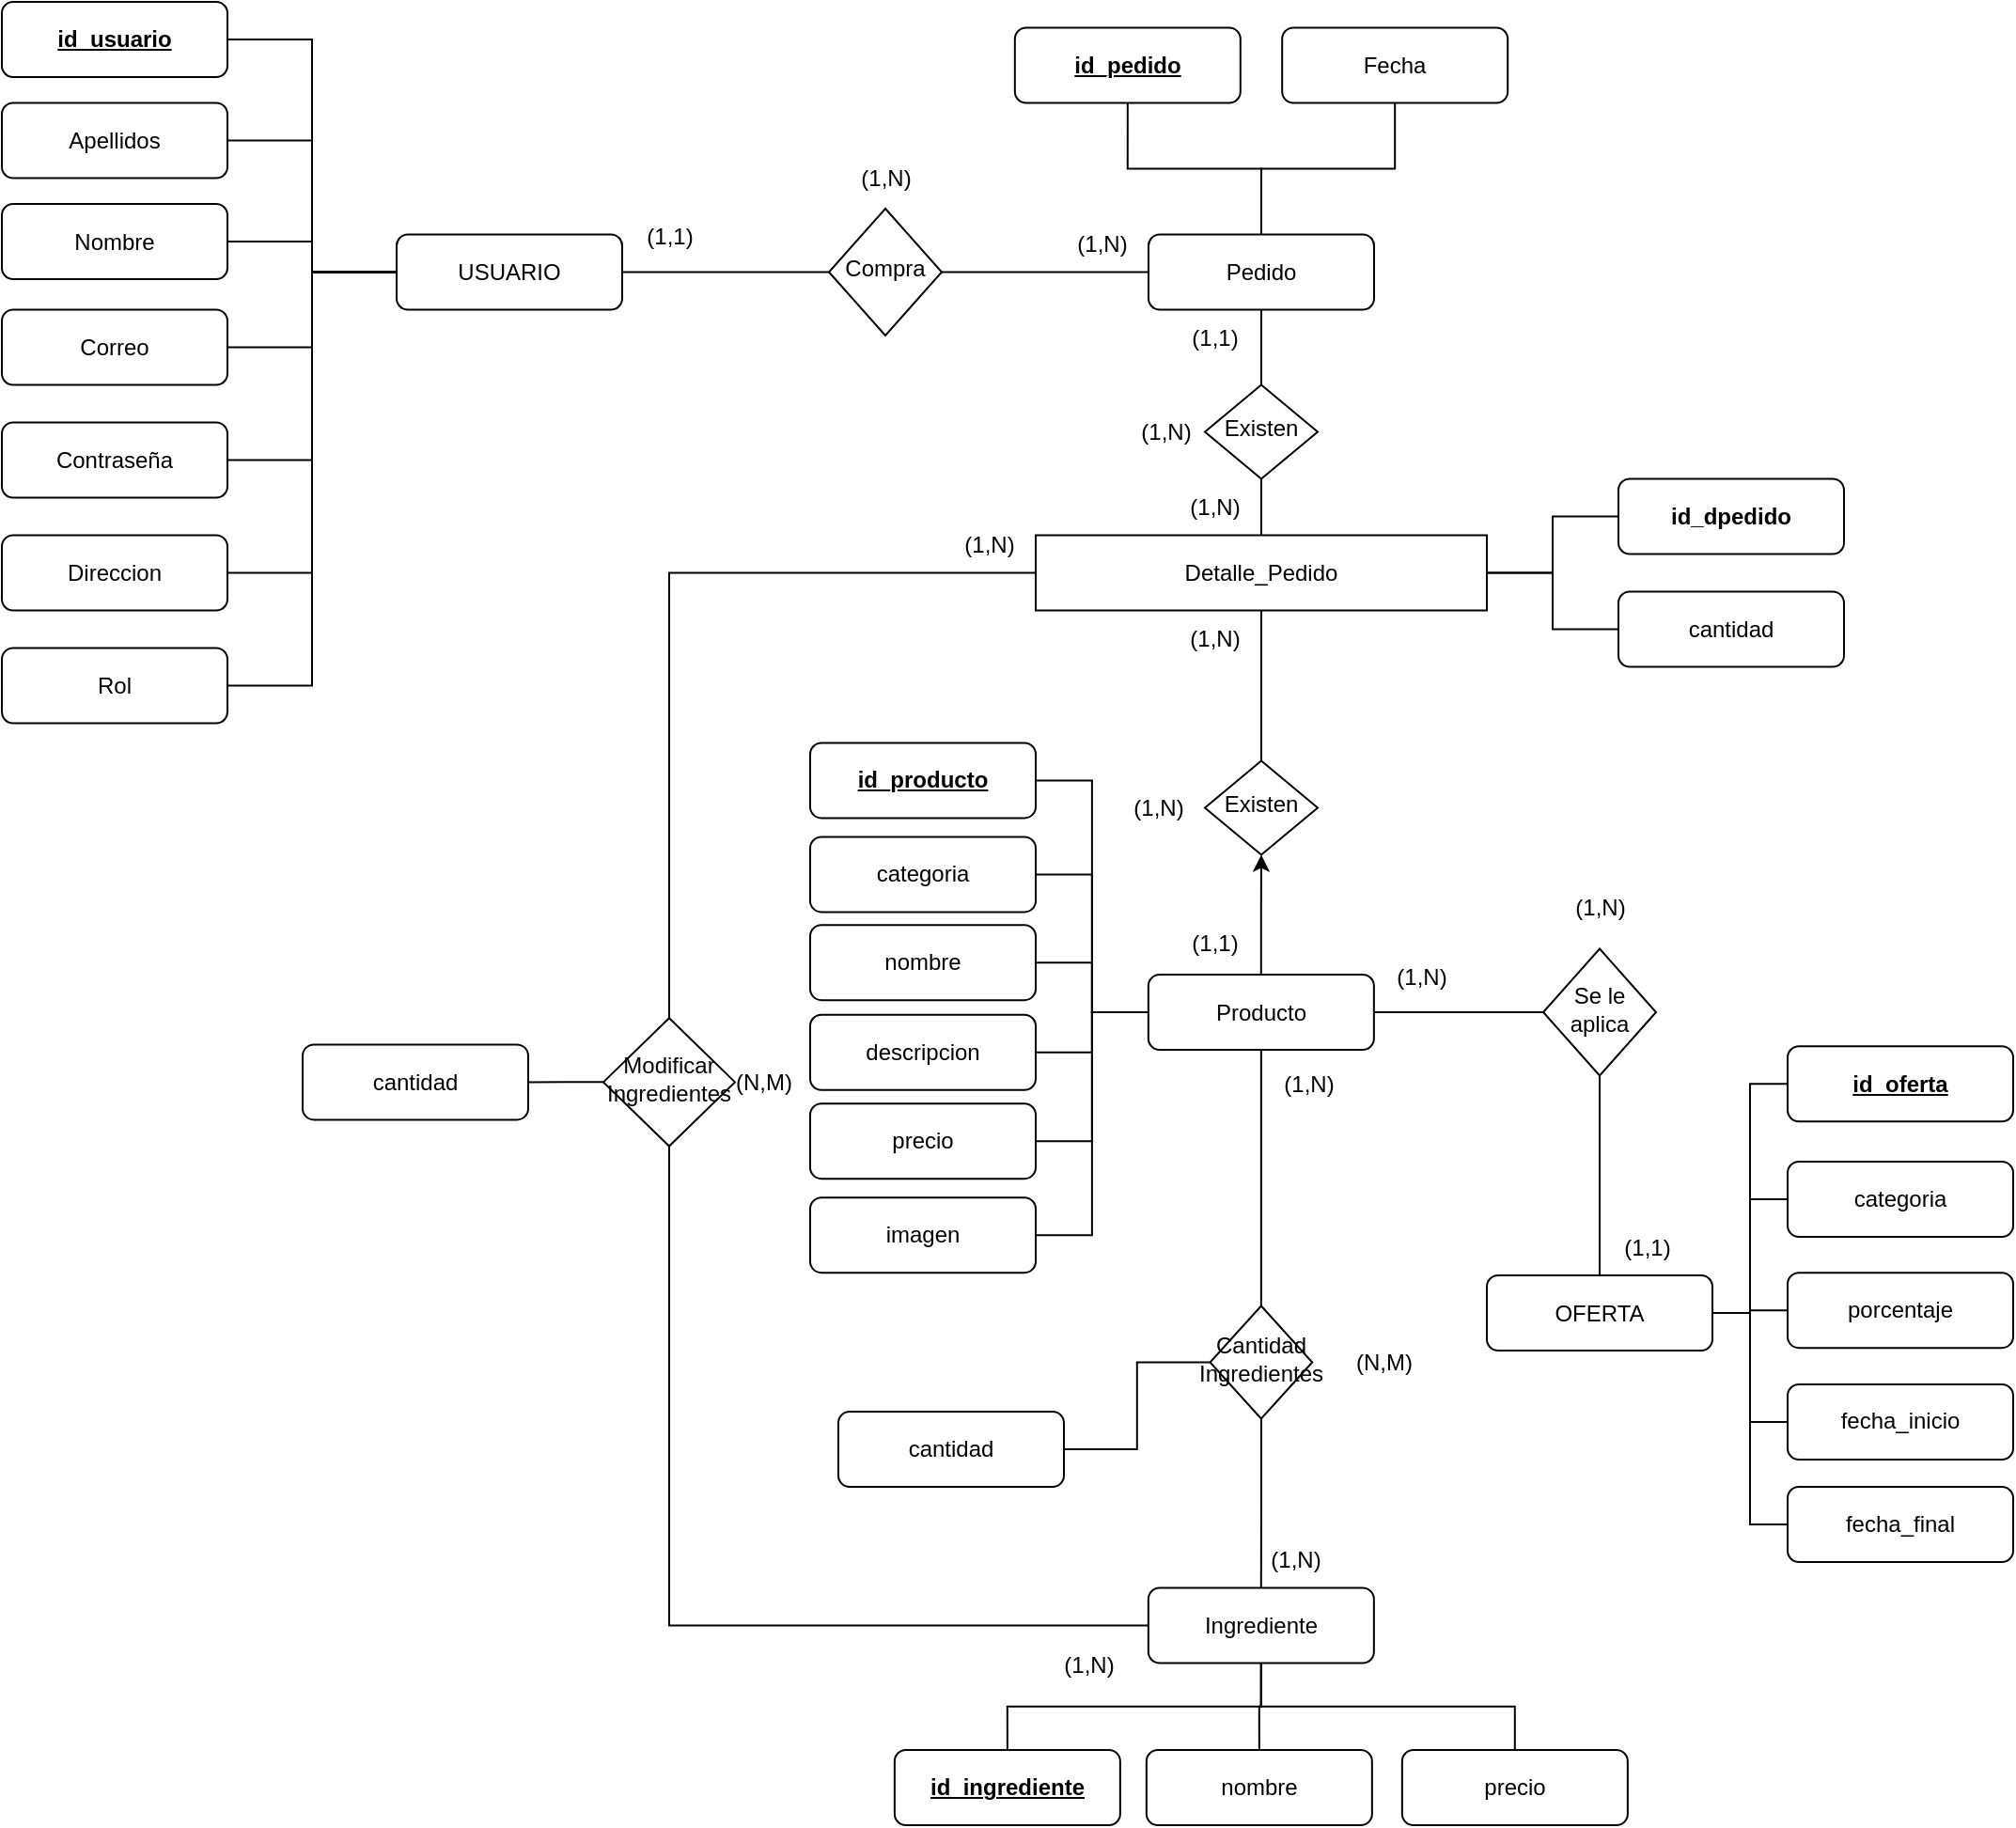 <mxfile version="24.8.3" pages="2">
  <diagram id="TGm6X1d6-LLkggPcGHZY" name="Modelo Entidad Relacion">
    <mxGraphModel dx="2977" dy="1110" grid="1" gridSize="10" guides="1" tooltips="1" connect="1" arrows="1" fold="1" page="1" pageScale="1" pageWidth="827" pageHeight="1169" math="0" shadow="0">
      <root>
        <mxCell id="0" />
        <mxCell id="1" parent="0" />
        <mxCell id="BRInbiWePgotsUmajxHO-3" style="edgeStyle=orthogonalEdgeStyle;rounded=0;orthogonalLoop=1;jettySize=auto;html=1;exitX=1;exitY=0.5;exitDx=0;exitDy=0;entryX=0;entryY=0.5;entryDx=0;entryDy=0;endArrow=none;endFill=0;" parent="1" source="ZVr4Kbi1Na81i9mRqXBr-1" target="BRInbiWePgotsUmajxHO-2" edge="1">
          <mxGeometry relative="1" as="geometry" />
        </mxCell>
        <mxCell id="-W3EkcvgGxvH3OZpbfAn-17" style="edgeStyle=orthogonalEdgeStyle;rounded=0;orthogonalLoop=1;jettySize=auto;html=1;entryX=1;entryY=0.5;entryDx=0;entryDy=0;endArrow=none;endFill=0;" parent="1" source="ZVr4Kbi1Na81i9mRqXBr-1" target="-W3EkcvgGxvH3OZpbfAn-8" edge="1">
          <mxGeometry relative="1" as="geometry" />
        </mxCell>
        <mxCell id="-W3EkcvgGxvH3OZpbfAn-18" style="edgeStyle=orthogonalEdgeStyle;rounded=0;orthogonalLoop=1;jettySize=auto;html=1;entryX=1;entryY=0.5;entryDx=0;entryDy=0;endArrow=none;endFill=0;" parent="1" source="ZVr4Kbi1Na81i9mRqXBr-1" target="-W3EkcvgGxvH3OZpbfAn-12" edge="1">
          <mxGeometry relative="1" as="geometry" />
        </mxCell>
        <mxCell id="-W3EkcvgGxvH3OZpbfAn-20" style="edgeStyle=orthogonalEdgeStyle;rounded=0;orthogonalLoop=1;jettySize=auto;html=1;entryX=1;entryY=0.5;entryDx=0;entryDy=0;endArrow=none;endFill=0;" parent="1" source="ZVr4Kbi1Na81i9mRqXBr-1" target="-W3EkcvgGxvH3OZpbfAn-10" edge="1">
          <mxGeometry relative="1" as="geometry" />
        </mxCell>
        <mxCell id="-W3EkcvgGxvH3OZpbfAn-22" style="edgeStyle=orthogonalEdgeStyle;rounded=0;orthogonalLoop=1;jettySize=auto;html=1;entryX=1;entryY=0.5;entryDx=0;entryDy=0;endArrow=none;endFill=0;" parent="1" source="ZVr4Kbi1Na81i9mRqXBr-1" target="-W3EkcvgGxvH3OZpbfAn-21" edge="1">
          <mxGeometry relative="1" as="geometry" />
        </mxCell>
        <mxCell id="-W3EkcvgGxvH3OZpbfAn-24" style="edgeStyle=orthogonalEdgeStyle;rounded=0;orthogonalLoop=1;jettySize=auto;html=1;entryX=1;entryY=0.5;entryDx=0;entryDy=0;endArrow=none;endFill=0;" parent="1" source="ZVr4Kbi1Na81i9mRqXBr-1" target="-W3EkcvgGxvH3OZpbfAn-23" edge="1">
          <mxGeometry relative="1" as="geometry" />
        </mxCell>
        <mxCell id="-W3EkcvgGxvH3OZpbfAn-26" style="edgeStyle=orthogonalEdgeStyle;rounded=0;orthogonalLoop=1;jettySize=auto;html=1;entryX=1;entryY=0.5;entryDx=0;entryDy=0;endArrow=none;endFill=0;" parent="1" source="ZVr4Kbi1Na81i9mRqXBr-1" target="-W3EkcvgGxvH3OZpbfAn-25" edge="1">
          <mxGeometry relative="1" as="geometry" />
        </mxCell>
        <mxCell id="-W3EkcvgGxvH3OZpbfAn-28" style="edgeStyle=orthogonalEdgeStyle;rounded=0;orthogonalLoop=1;jettySize=auto;html=1;entryX=1;entryY=0.5;entryDx=0;entryDy=0;endArrow=none;endFill=0;" parent="1" source="ZVr4Kbi1Na81i9mRqXBr-1" target="-W3EkcvgGxvH3OZpbfAn-27" edge="1">
          <mxGeometry relative="1" as="geometry" />
        </mxCell>
        <mxCell id="ZVr4Kbi1Na81i9mRqXBr-1" value="USUARIO" style="rounded=1;whiteSpace=wrap;html=1;fontSize=12;glass=0;strokeWidth=1;shadow=0;" parent="1" vertex="1">
          <mxGeometry x="-530" y="163.75" width="120" height="40" as="geometry" />
        </mxCell>
        <mxCell id="-W3EkcvgGxvH3OZpbfAn-99" value="" style="edgeStyle=orthogonalEdgeStyle;rounded=0;orthogonalLoop=1;jettySize=auto;html=1;entryX=0.5;entryY=1;entryDx=0;entryDy=0;" parent="1" source="ZVr4Kbi1Na81i9mRqXBr-2" target="AQUYisIw5RWC7NUJ68C2-2" edge="1">
          <mxGeometry relative="1" as="geometry" />
        </mxCell>
        <mxCell id="-W3EkcvgGxvH3OZpbfAn-100" style="edgeStyle=orthogonalEdgeStyle;rounded=0;orthogonalLoop=1;jettySize=auto;html=1;entryX=0.5;entryY=0;entryDx=0;entryDy=0;endArrow=none;endFill=0;" parent="1" source="ZVr4Kbi1Na81i9mRqXBr-2" target="HIgewty7gx-F5gWbF37v-1" edge="1">
          <mxGeometry relative="1" as="geometry" />
        </mxCell>
        <mxCell id="JfMjbdt3IaxvPo4gDNUp-1" value="" style="edgeStyle=orthogonalEdgeStyle;rounded=0;orthogonalLoop=1;jettySize=auto;html=1;endArrow=none;endFill=0;" parent="1" source="ZVr4Kbi1Na81i9mRqXBr-2" target="PLP8Pyuhg4ZwFfDlURbS-1" edge="1">
          <mxGeometry relative="1" as="geometry" />
        </mxCell>
        <mxCell id="JfMjbdt3IaxvPo4gDNUp-2" style="edgeStyle=orthogonalEdgeStyle;rounded=0;orthogonalLoop=1;jettySize=auto;html=1;entryX=1;entryY=0.5;entryDx=0;entryDy=0;endArrow=none;endFill=0;" parent="1" source="ZVr4Kbi1Na81i9mRqXBr-2" target="-W3EkcvgGxvH3OZpbfAn-49" edge="1">
          <mxGeometry relative="1" as="geometry" />
        </mxCell>
        <mxCell id="JfMjbdt3IaxvPo4gDNUp-3" style="edgeStyle=orthogonalEdgeStyle;rounded=0;orthogonalLoop=1;jettySize=auto;html=1;entryX=1;entryY=0.5;entryDx=0;entryDy=0;endArrow=none;endFill=0;" parent="1" source="ZVr4Kbi1Na81i9mRqXBr-2" target="-W3EkcvgGxvH3OZpbfAn-50" edge="1">
          <mxGeometry relative="1" as="geometry" />
        </mxCell>
        <mxCell id="JfMjbdt3IaxvPo4gDNUp-4" style="edgeStyle=orthogonalEdgeStyle;rounded=0;orthogonalLoop=1;jettySize=auto;html=1;entryX=1;entryY=0.5;entryDx=0;entryDy=0;endArrow=none;endFill=0;" parent="1" source="ZVr4Kbi1Na81i9mRqXBr-2" target="-W3EkcvgGxvH3OZpbfAn-51" edge="1">
          <mxGeometry relative="1" as="geometry" />
        </mxCell>
        <mxCell id="JfMjbdt3IaxvPo4gDNUp-5" style="edgeStyle=orthogonalEdgeStyle;rounded=0;orthogonalLoop=1;jettySize=auto;html=1;entryX=1;entryY=0.5;entryDx=0;entryDy=0;endArrow=none;endFill=0;" parent="1" source="ZVr4Kbi1Na81i9mRqXBr-2" target="-W3EkcvgGxvH3OZpbfAn-52" edge="1">
          <mxGeometry relative="1" as="geometry" />
        </mxCell>
        <mxCell id="QXuAp1z63WRNJgjyR6KG-4" style="edgeStyle=orthogonalEdgeStyle;rounded=0;orthogonalLoop=1;jettySize=auto;html=1;entryX=1;entryY=0.5;entryDx=0;entryDy=0;endArrow=none;endFill=0;" parent="1" source="ZVr4Kbi1Na81i9mRqXBr-2" target="QXuAp1z63WRNJgjyR6KG-1" edge="1">
          <mxGeometry relative="1" as="geometry" />
        </mxCell>
        <mxCell id="QXuAp1z63WRNJgjyR6KG-6" style="edgeStyle=orthogonalEdgeStyle;rounded=0;orthogonalLoop=1;jettySize=auto;html=1;endArrow=none;endFill=0;entryX=1;entryY=0.5;entryDx=0;entryDy=0;" parent="1" source="ZVr4Kbi1Na81i9mRqXBr-2" target="QXuAp1z63WRNJgjyR6KG-5" edge="1">
          <mxGeometry relative="1" as="geometry" />
        </mxCell>
        <mxCell id="ZVr4Kbi1Na81i9mRqXBr-2" value="Producto" style="rounded=1;whiteSpace=wrap;html=1;fontSize=12;glass=0;strokeWidth=1;shadow=0;" parent="1" vertex="1">
          <mxGeometry x="-130.07" y="557.5" width="120" height="40" as="geometry" />
        </mxCell>
        <mxCell id="7gZbKg2dCzjFlyA7e1SE-2" value="" style="edgeStyle=orthogonalEdgeStyle;rounded=0;orthogonalLoop=1;jettySize=auto;html=1;endArrow=none;endFill=0;" parent="1" source="ZVr4Kbi1Na81i9mRqXBr-3" target="7gZbKg2dCzjFlyA7e1SE-1" edge="1">
          <mxGeometry relative="1" as="geometry" />
        </mxCell>
        <mxCell id="-W3EkcvgGxvH3OZpbfAn-33" value="" style="edgeStyle=orthogonalEdgeStyle;rounded=0;orthogonalLoop=1;jettySize=auto;html=1;endArrow=none;endFill=0;" parent="1" source="ZVr4Kbi1Na81i9mRqXBr-3" target="-W3EkcvgGxvH3OZpbfAn-30" edge="1">
          <mxGeometry relative="1" as="geometry" />
        </mxCell>
        <mxCell id="-W3EkcvgGxvH3OZpbfAn-34" style="edgeStyle=orthogonalEdgeStyle;rounded=0;orthogonalLoop=1;jettySize=auto;html=1;entryX=0.5;entryY=1;entryDx=0;entryDy=0;exitX=0.5;exitY=0;exitDx=0;exitDy=0;endArrow=none;endFill=0;" parent="1" source="ZVr4Kbi1Na81i9mRqXBr-3" target="-W3EkcvgGxvH3OZpbfAn-29" edge="1">
          <mxGeometry relative="1" as="geometry" />
        </mxCell>
        <mxCell id="ZVr4Kbi1Na81i9mRqXBr-3" value="Pedido" style="rounded=1;whiteSpace=wrap;html=1;fontSize=12;glass=0;strokeWidth=1;shadow=0;" parent="1" vertex="1">
          <mxGeometry x="-130" y="163.75" width="120" height="40" as="geometry" />
        </mxCell>
        <mxCell id="6EGvaJqGGsd8B0oyD8RD-8" style="rounded=0;orthogonalLoop=1;jettySize=auto;html=1;entryX=0.5;entryY=1;entryDx=0;entryDy=0;edgeStyle=orthogonalEdgeStyle;strokeColor=default;curved=0;endArrow=none;endFill=0;" parent="1" source="ZVr4Kbi1Na81i9mRqXBr-4" target="BRInbiWePgotsUmajxHO-1" edge="1">
          <mxGeometry relative="1" as="geometry">
            <mxPoint x="-385" y="581.87" as="targetPoint" />
          </mxGeometry>
        </mxCell>
        <mxCell id="-W3EkcvgGxvH3OZpbfAn-62" style="edgeStyle=orthogonalEdgeStyle;rounded=0;orthogonalLoop=1;jettySize=auto;html=1;entryX=0.5;entryY=0;entryDx=0;entryDy=0;endArrow=none;endFill=0;exitX=0.5;exitY=1;exitDx=0;exitDy=0;" parent="1" source="ZVr4Kbi1Na81i9mRqXBr-4" target="-W3EkcvgGxvH3OZpbfAn-59" edge="1">
          <mxGeometry relative="1" as="geometry" />
        </mxCell>
        <mxCell id="-W3EkcvgGxvH3OZpbfAn-63" style="edgeStyle=orthogonalEdgeStyle;rounded=0;orthogonalLoop=1;jettySize=auto;html=1;entryX=0.5;entryY=0;entryDx=0;entryDy=0;endArrow=none;endFill=0;" parent="1" source="ZVr4Kbi1Na81i9mRqXBr-4" target="-W3EkcvgGxvH3OZpbfAn-60" edge="1">
          <mxGeometry relative="1" as="geometry" />
        </mxCell>
        <mxCell id="KpYN-lRRDEY_0RzQuRkS-2" style="edgeStyle=orthogonalEdgeStyle;rounded=0;orthogonalLoop=1;jettySize=auto;html=1;exitX=0.5;exitY=1;exitDx=0;exitDy=0;endArrow=none;endFill=0;" parent="1" source="ZVr4Kbi1Na81i9mRqXBr-4" target="KpYN-lRRDEY_0RzQuRkS-1" edge="1">
          <mxGeometry relative="1" as="geometry" />
        </mxCell>
        <mxCell id="ZVr4Kbi1Na81i9mRqXBr-4" value="Ingrediente" style="rounded=1;whiteSpace=wrap;html=1;fontSize=12;glass=0;strokeWidth=1;shadow=0;" parent="1" vertex="1">
          <mxGeometry x="-130.07" y="883.75" width="120" height="40" as="geometry" />
        </mxCell>
        <mxCell id="AQUYisIw5RWC7NUJ68C2-3" value="" style="edgeStyle=orthogonalEdgeStyle;rounded=0;orthogonalLoop=1;jettySize=auto;html=1;endArrow=none;endFill=0;" parent="1" source="ZVr4Kbi1Na81i9mRqXBr-5" target="AQUYisIw5RWC7NUJ68C2-2" edge="1">
          <mxGeometry relative="1" as="geometry" />
        </mxCell>
        <mxCell id="-W3EkcvgGxvH3OZpbfAn-44" style="edgeStyle=orthogonalEdgeStyle;rounded=0;orthogonalLoop=1;jettySize=auto;html=1;entryX=0;entryY=0.5;entryDx=0;entryDy=0;endArrow=none;endFill=0;" parent="1" source="ZVr4Kbi1Na81i9mRqXBr-5" target="-W3EkcvgGxvH3OZpbfAn-37" edge="1">
          <mxGeometry relative="1" as="geometry" />
        </mxCell>
        <mxCell id="-W3EkcvgGxvH3OZpbfAn-48" style="edgeStyle=orthogonalEdgeStyle;rounded=0;orthogonalLoop=1;jettySize=auto;html=1;entryX=0;entryY=0.5;entryDx=0;entryDy=0;endArrow=none;endFill=0;" parent="1" source="ZVr4Kbi1Na81i9mRqXBr-5" target="-W3EkcvgGxvH3OZpbfAn-40" edge="1">
          <mxGeometry relative="1" as="geometry" />
        </mxCell>
        <mxCell id="ZVr4Kbi1Na81i9mRqXBr-5" value="Detalle_Pedido" style="rounded=0;whiteSpace=wrap;html=1;" parent="1" vertex="1">
          <mxGeometry x="-190" y="323.75" width="240" height="40" as="geometry" />
        </mxCell>
        <mxCell id="6EGvaJqGGsd8B0oyD8RD-4" style="edgeStyle=orthogonalEdgeStyle;rounded=0;orthogonalLoop=1;jettySize=auto;html=1;entryX=0;entryY=0.5;entryDx=0;entryDy=0;exitX=0.5;exitY=0;exitDx=0;exitDy=0;startArrow=none;startFill=0;endArrow=none;endFill=0;" parent="1" source="BRInbiWePgotsUmajxHO-1" target="ZVr4Kbi1Na81i9mRqXBr-5" edge="1">
          <mxGeometry relative="1" as="geometry">
            <mxPoint x="-385" y="513.75" as="sourcePoint" />
          </mxGeometry>
        </mxCell>
        <mxCell id="JfMjbdt3IaxvPo4gDNUp-15" style="edgeStyle=orthogonalEdgeStyle;rounded=0;orthogonalLoop=1;jettySize=auto;html=1;entryX=0;entryY=0.5;entryDx=0;entryDy=0;endArrow=none;endFill=0;" parent="1" source="0SPrNcQa3tnwA7gcO62S-1" target="JfMjbdt3IaxvPo4gDNUp-9" edge="1">
          <mxGeometry relative="1" as="geometry" />
        </mxCell>
        <mxCell id="JfMjbdt3IaxvPo4gDNUp-16" style="edgeStyle=orthogonalEdgeStyle;rounded=0;orthogonalLoop=1;jettySize=auto;html=1;entryX=0;entryY=0.5;entryDx=0;entryDy=0;endArrow=none;endFill=0;" parent="1" source="0SPrNcQa3tnwA7gcO62S-1" target="JfMjbdt3IaxvPo4gDNUp-8" edge="1">
          <mxGeometry relative="1" as="geometry" />
        </mxCell>
        <mxCell id="JfMjbdt3IaxvPo4gDNUp-17" style="edgeStyle=orthogonalEdgeStyle;rounded=0;orthogonalLoop=1;jettySize=auto;html=1;entryX=0;entryY=0.5;entryDx=0;entryDy=0;endArrow=none;endFill=0;" parent="1" source="0SPrNcQa3tnwA7gcO62S-1" target="JfMjbdt3IaxvPo4gDNUp-12" edge="1">
          <mxGeometry relative="1" as="geometry" />
        </mxCell>
        <mxCell id="JfMjbdt3IaxvPo4gDNUp-18" style="edgeStyle=orthogonalEdgeStyle;rounded=0;orthogonalLoop=1;jettySize=auto;html=1;entryX=0;entryY=0.5;entryDx=0;entryDy=0;endArrow=none;endFill=0;" parent="1" source="0SPrNcQa3tnwA7gcO62S-1" target="JfMjbdt3IaxvPo4gDNUp-13" edge="1">
          <mxGeometry relative="1" as="geometry" />
        </mxCell>
        <mxCell id="zYOUfVRbWbdnZnZJbM3p-2" style="edgeStyle=orthogonalEdgeStyle;rounded=0;orthogonalLoop=1;jettySize=auto;html=1;endArrow=none;endFill=0;" parent="1" source="0SPrNcQa3tnwA7gcO62S-1" target="zYOUfVRbWbdnZnZJbM3p-1" edge="1">
          <mxGeometry relative="1" as="geometry" />
        </mxCell>
        <mxCell id="0SPrNcQa3tnwA7gcO62S-1" value="OFERTA" style="rounded=1;whiteSpace=wrap;html=1;fontSize=12;glass=0;strokeWidth=1;shadow=0;" parent="1" vertex="1">
          <mxGeometry x="50" y="717.5" width="120" height="40" as="geometry" />
        </mxCell>
        <mxCell id="HIgewty7gx-F5gWbF37v-3" value="" style="edgeStyle=orthogonalEdgeStyle;rounded=0;orthogonalLoop=1;jettySize=auto;html=1;endArrow=none;endFill=0;" parent="1" source="HIgewty7gx-F5gWbF37v-1" target="ZVr4Kbi1Na81i9mRqXBr-4" edge="1">
          <mxGeometry relative="1" as="geometry" />
        </mxCell>
        <mxCell id="-W3EkcvgGxvH3OZpbfAn-91" style="edgeStyle=orthogonalEdgeStyle;rounded=0;orthogonalLoop=1;jettySize=auto;html=1;entryX=1;entryY=0.5;entryDx=0;entryDy=0;endArrow=none;endFill=0;" parent="1" source="HIgewty7gx-F5gWbF37v-1" target="-W3EkcvgGxvH3OZpbfAn-88" edge="1">
          <mxGeometry relative="1" as="geometry" />
        </mxCell>
        <mxCell id="HIgewty7gx-F5gWbF37v-1" value="Cantidad&lt;div&gt;Ingredientes&lt;/div&gt;" style="rhombus;whiteSpace=wrap;html=1;shadow=0;fontFamily=Helvetica;fontSize=12;align=center;strokeWidth=1;spacing=6;spacingTop=-4;" parent="1" vertex="1">
          <mxGeometry x="-97.25" y="733.75" width="54.37" height="60" as="geometry" />
        </mxCell>
        <mxCell id="-W3EkcvgGxvH3OZpbfAn-71" style="edgeStyle=orthogonalEdgeStyle;rounded=0;orthogonalLoop=1;jettySize=auto;html=1;endArrow=none;endFill=0;" parent="1" source="BRInbiWePgotsUmajxHO-1" target="-W3EkcvgGxvH3OZpbfAn-66" edge="1">
          <mxGeometry relative="1" as="geometry" />
        </mxCell>
        <mxCell id="BRInbiWePgotsUmajxHO-1" value="Modificar&lt;div&gt;Ingredientes&lt;/div&gt;" style="rhombus;whiteSpace=wrap;html=1;shadow=0;fontFamily=Helvetica;fontSize=12;align=center;strokeWidth=1;spacing=6;spacingTop=-4;" parent="1" vertex="1">
          <mxGeometry x="-420" y="580.63" width="70" height="68.12" as="geometry" />
        </mxCell>
        <mxCell id="BRInbiWePgotsUmajxHO-4" style="edgeStyle=orthogonalEdgeStyle;rounded=0;orthogonalLoop=1;jettySize=auto;html=1;entryX=0;entryY=0.5;entryDx=0;entryDy=0;endArrow=none;endFill=0;" parent="1" source="BRInbiWePgotsUmajxHO-2" target="ZVr4Kbi1Na81i9mRqXBr-3" edge="1">
          <mxGeometry relative="1" as="geometry" />
        </mxCell>
        <mxCell id="BRInbiWePgotsUmajxHO-2" value="Compra" style="rhombus;whiteSpace=wrap;html=1;shadow=0;fontFamily=Helvetica;fontSize=12;align=center;strokeWidth=1;spacing=6;spacingTop=-4;" parent="1" vertex="1">
          <mxGeometry x="-300" y="150" width="60" height="67.5" as="geometry" />
        </mxCell>
        <mxCell id="PLP8Pyuhg4ZwFfDlURbS-3" value="" style="edgeStyle=orthogonalEdgeStyle;rounded=0;orthogonalLoop=1;jettySize=auto;html=1;endArrow=none;endFill=0;" parent="1" source="PLP8Pyuhg4ZwFfDlURbS-1" target="0SPrNcQa3tnwA7gcO62S-1" edge="1">
          <mxGeometry relative="1" as="geometry" />
        </mxCell>
        <mxCell id="PLP8Pyuhg4ZwFfDlURbS-1" value="Se le aplica" style="rhombus;whiteSpace=wrap;html=1;shadow=0;fontFamily=Helvetica;fontSize=12;align=center;strokeWidth=1;spacing=6;spacingTop=-4;" parent="1" vertex="1">
          <mxGeometry x="80" y="543.75" width="60" height="67.5" as="geometry" />
        </mxCell>
        <mxCell id="zB8p53L1GKtWNdtfz_ig-1" value="(1,N)" style="text;html=1;align=center;verticalAlign=middle;resizable=0;points=[];autosize=1;strokeColor=none;fillColor=none;" parent="1" vertex="1">
          <mxGeometry x="-180" y="153.75" width="50" height="30" as="geometry" />
        </mxCell>
        <mxCell id="zB8p53L1GKtWNdtfz_ig-3" value="(1,1)" style="text;html=1;align=center;verticalAlign=middle;resizable=0;points=[];autosize=1;strokeColor=none;fillColor=none;" parent="1" vertex="1">
          <mxGeometry x="-410" y="150" width="50" height="30" as="geometry" />
        </mxCell>
        <mxCell id="zB8p53L1GKtWNdtfz_ig-4" value="(1,N)" style="text;html=1;align=center;verticalAlign=middle;resizable=0;points=[];autosize=1;strokeColor=none;fillColor=none;" parent="1" vertex="1">
          <mxGeometry x="-295" y="118.75" width="50" height="30" as="geometry" />
        </mxCell>
        <mxCell id="uM5NJXNVHRYu17nREynq-1" value="(1,1)" style="text;html=1;align=center;verticalAlign=middle;resizable=0;points=[];autosize=1;strokeColor=none;fillColor=none;rotation=0;" parent="1" vertex="1">
          <mxGeometry x="110" y="687.5" width="50" height="30" as="geometry" />
        </mxCell>
        <mxCell id="2nQRBEafZlddCQpiiwYS-1" value="(1,N)" style="text;html=1;align=center;verticalAlign=middle;resizable=0;points=[];autosize=1;strokeColor=none;fillColor=none;rotation=0;" parent="1" vertex="1">
          <mxGeometry x="-10" y="543.75" width="50" height="30" as="geometry" />
        </mxCell>
        <mxCell id="2nQRBEafZlddCQpiiwYS-2" value="(1,N)" style="text;html=1;align=center;verticalAlign=middle;resizable=0;points=[];autosize=1;strokeColor=none;fillColor=none;rotation=0;" parent="1" vertex="1">
          <mxGeometry x="85" y="506.56" width="50" height="30" as="geometry" />
        </mxCell>
        <mxCell id="7gZbKg2dCzjFlyA7e1SE-3" value="" style="edgeStyle=orthogonalEdgeStyle;rounded=0;orthogonalLoop=1;jettySize=auto;html=1;endArrow=none;endFill=0;" parent="1" source="7gZbKg2dCzjFlyA7e1SE-1" target="ZVr4Kbi1Na81i9mRqXBr-5" edge="1">
          <mxGeometry relative="1" as="geometry" />
        </mxCell>
        <mxCell id="7gZbKg2dCzjFlyA7e1SE-1" value="Existen" style="rhombus;whiteSpace=wrap;html=1;shadow=0;fontFamily=Helvetica;fontSize=12;align=center;strokeWidth=1;spacing=6;spacingTop=-4;" parent="1" vertex="1">
          <mxGeometry x="-100" y="243.75" width="60" height="50" as="geometry" />
        </mxCell>
        <mxCell id="7gZbKg2dCzjFlyA7e1SE-5" value="(1,N)" style="text;html=1;align=center;verticalAlign=middle;resizable=0;points=[];autosize=1;strokeColor=none;fillColor=none;" parent="1" vertex="1">
          <mxGeometry x="-120" y="293.75" width="50" height="30" as="geometry" />
        </mxCell>
        <mxCell id="7gZbKg2dCzjFlyA7e1SE-6" value="(1,1)" style="text;html=1;align=center;verticalAlign=middle;resizable=0;points=[];autosize=1;strokeColor=none;fillColor=none;" parent="1" vertex="1">
          <mxGeometry x="-120" y="203.75" width="50" height="30" as="geometry" />
        </mxCell>
        <mxCell id="7gZbKg2dCzjFlyA7e1SE-7" value="(1,N)" style="text;html=1;align=center;verticalAlign=middle;resizable=0;points=[];autosize=1;strokeColor=none;fillColor=none;" parent="1" vertex="1">
          <mxGeometry x="-146" y="253.75" width="50" height="30" as="geometry" />
        </mxCell>
        <mxCell id="AQUYisIw5RWC7NUJ68C2-2" value="Existen" style="rhombus;whiteSpace=wrap;html=1;shadow=0;fontFamily=Helvetica;fontSize=12;align=center;strokeWidth=1;spacing=6;spacingTop=-4;" parent="1" vertex="1">
          <mxGeometry x="-100" y="443.75" width="60" height="50" as="geometry" />
        </mxCell>
        <mxCell id="AQUYisIw5RWC7NUJ68C2-6" value="(1,N)" style="text;html=1;align=center;verticalAlign=middle;resizable=0;points=[];autosize=1;strokeColor=none;fillColor=none;" parent="1" vertex="1">
          <mxGeometry x="-120" y="363.75" width="50" height="30" as="geometry" />
        </mxCell>
        <mxCell id="AQUYisIw5RWC7NUJ68C2-7" value="(1,1)" style="text;html=1;align=center;verticalAlign=middle;resizable=0;points=[];autosize=1;strokeColor=none;fillColor=none;" parent="1" vertex="1">
          <mxGeometry x="-120" y="525.62" width="50" height="30" as="geometry" />
        </mxCell>
        <mxCell id="YjUV_3VBTV-NjaZgRcIz-1" value="(1,N)" style="text;html=1;align=center;verticalAlign=middle;resizable=0;points=[];autosize=1;strokeColor=none;fillColor=none;rotation=0;" parent="1" vertex="1">
          <mxGeometry x="-76.88" y="853.75" width="50" height="30" as="geometry" />
        </mxCell>
        <mxCell id="YjUV_3VBTV-NjaZgRcIz-2" value="(1,N)" style="text;html=1;align=center;verticalAlign=middle;resizable=0;points=[];autosize=1;strokeColor=none;fillColor=none;rotation=0;" parent="1" vertex="1">
          <mxGeometry x="-70" y="600.63" width="50" height="30" as="geometry" />
        </mxCell>
        <mxCell id="YjUV_3VBTV-NjaZgRcIz-3" value="(1,N)" style="text;html=1;align=center;verticalAlign=middle;resizable=0;points=[];autosize=1;strokeColor=none;fillColor=none;" parent="1" vertex="1">
          <mxGeometry x="-150.0" y="453.75" width="50" height="30" as="geometry" />
        </mxCell>
        <mxCell id="-W3EkcvgGxvH3OZpbfAn-1" value="(1,N)" style="text;html=1;align=center;verticalAlign=middle;resizable=0;points=[];autosize=1;strokeColor=none;fillColor=none;rotation=0;" parent="1" vertex="1">
          <mxGeometry x="-240" y="313.75" width="50" height="30" as="geometry" />
        </mxCell>
        <mxCell id="-W3EkcvgGxvH3OZpbfAn-3" value="(1,N)" style="text;html=1;align=center;verticalAlign=middle;resizable=0;points=[];autosize=1;strokeColor=none;fillColor=none;rotation=0;" parent="1" vertex="1">
          <mxGeometry x="-186.88" y="910" width="50" height="30" as="geometry" />
        </mxCell>
        <mxCell id="-W3EkcvgGxvH3OZpbfAn-4" value="(N,M)" style="text;html=1;align=center;verticalAlign=middle;resizable=0;points=[];autosize=1;strokeColor=none;fillColor=none;rotation=0;" parent="1" vertex="1">
          <mxGeometry x="-360" y="599.69" width="50" height="30" as="geometry" />
        </mxCell>
        <mxCell id="-W3EkcvgGxvH3OZpbfAn-8" value="&lt;b&gt;&lt;u&gt;id_usuario&lt;/u&gt;&lt;/b&gt;" style="rounded=1;whiteSpace=wrap;html=1;fontSize=12;glass=0;strokeWidth=1;shadow=0;" parent="1" vertex="1">
          <mxGeometry x="-740" y="40" width="120" height="40" as="geometry" />
        </mxCell>
        <mxCell id="-W3EkcvgGxvH3OZpbfAn-12" value="Apellidos" style="rounded=1;whiteSpace=wrap;html=1;fontSize=12;glass=0;strokeWidth=1;shadow=0;" parent="1" vertex="1">
          <mxGeometry x="-740" y="93.75" width="120" height="40" as="geometry" />
        </mxCell>
        <mxCell id="-W3EkcvgGxvH3OZpbfAn-10" value="Nombre" style="rounded=1;whiteSpace=wrap;html=1;fontSize=12;glass=0;strokeWidth=1;shadow=0;" parent="1" vertex="1">
          <mxGeometry x="-740" y="147.5" width="120" height="40" as="geometry" />
        </mxCell>
        <mxCell id="-W3EkcvgGxvH3OZpbfAn-21" value="Correo" style="rounded=1;whiteSpace=wrap;html=1;fontSize=12;glass=0;strokeWidth=1;shadow=0;" parent="1" vertex="1">
          <mxGeometry x="-740" y="203.75" width="120" height="40" as="geometry" />
        </mxCell>
        <mxCell id="-W3EkcvgGxvH3OZpbfAn-23" value="Contraseña" style="rounded=1;whiteSpace=wrap;html=1;fontSize=12;glass=0;strokeWidth=1;shadow=0;" parent="1" vertex="1">
          <mxGeometry x="-740" y="263.75" width="120" height="40" as="geometry" />
        </mxCell>
        <mxCell id="-W3EkcvgGxvH3OZpbfAn-25" value="Direccion" style="rounded=1;whiteSpace=wrap;html=1;fontSize=12;glass=0;strokeWidth=1;shadow=0;" parent="1" vertex="1">
          <mxGeometry x="-740" y="323.75" width="120" height="40" as="geometry" />
        </mxCell>
        <mxCell id="-W3EkcvgGxvH3OZpbfAn-27" value="Rol" style="rounded=1;whiteSpace=wrap;html=1;fontSize=12;glass=0;strokeWidth=1;shadow=0;" parent="1" vertex="1">
          <mxGeometry x="-740" y="383.75" width="120" height="40" as="geometry" />
        </mxCell>
        <mxCell id="-W3EkcvgGxvH3OZpbfAn-29" value="&lt;b&gt;&lt;u&gt;id_pedido&lt;/u&gt;&lt;/b&gt;" style="rounded=1;whiteSpace=wrap;html=1;fontSize=12;glass=0;strokeWidth=1;shadow=0;" parent="1" vertex="1">
          <mxGeometry x="-201.09" y="53.75" width="120" height="40" as="geometry" />
        </mxCell>
        <mxCell id="-W3EkcvgGxvH3OZpbfAn-30" value="Fecha" style="rounded=1;whiteSpace=wrap;html=1;fontSize=12;glass=0;strokeWidth=1;shadow=0;" parent="1" vertex="1">
          <mxGeometry x="-58.9" y="53.75" width="120" height="40" as="geometry" />
        </mxCell>
        <mxCell id="-W3EkcvgGxvH3OZpbfAn-37" value="&lt;b style=&quot;&quot;&gt;id_dpedido&lt;/b&gt;" style="rounded=1;whiteSpace=wrap;html=1;fontSize=12;glass=0;strokeWidth=1;shadow=0;" parent="1" vertex="1">
          <mxGeometry x="120" y="293.75" width="120" height="40" as="geometry" />
        </mxCell>
        <mxCell id="-W3EkcvgGxvH3OZpbfAn-40" value="cantidad" style="rounded=1;whiteSpace=wrap;html=1;fontSize=12;glass=0;strokeWidth=1;shadow=0;" parent="1" vertex="1">
          <mxGeometry x="120" y="353.75" width="120" height="40" as="geometry" />
        </mxCell>
        <mxCell id="-W3EkcvgGxvH3OZpbfAn-49" value="&lt;b&gt;&lt;u&gt;id_producto&lt;/u&gt;&lt;/b&gt;" style="rounded=1;whiteSpace=wrap;html=1;fontSize=12;glass=0;strokeWidth=1;shadow=0;" parent="1" vertex="1">
          <mxGeometry x="-310" y="434.21" width="120" height="40" as="geometry" />
        </mxCell>
        <mxCell id="-W3EkcvgGxvH3OZpbfAn-50" value="nombre" style="rounded=1;whiteSpace=wrap;html=1;fontSize=12;glass=0;strokeWidth=1;shadow=0;" parent="1" vertex="1">
          <mxGeometry x="-310" y="531.09" width="120" height="40" as="geometry" />
        </mxCell>
        <mxCell id="-W3EkcvgGxvH3OZpbfAn-51" value="descripcion" style="rounded=1;whiteSpace=wrap;html=1;fontSize=12;glass=0;strokeWidth=1;shadow=0;" parent="1" vertex="1">
          <mxGeometry x="-310" y="578.9" width="120" height="40" as="geometry" />
        </mxCell>
        <mxCell id="-W3EkcvgGxvH3OZpbfAn-52" value="precio" style="rounded=1;whiteSpace=wrap;html=1;fontSize=12;glass=0;strokeWidth=1;shadow=0;" parent="1" vertex="1">
          <mxGeometry x="-310" y="626.09" width="120" height="40" as="geometry" />
        </mxCell>
        <mxCell id="-W3EkcvgGxvH3OZpbfAn-59" value="&lt;u&gt;&lt;b&gt;id_ingrediente&lt;/b&gt;&lt;/u&gt;" style="rounded=1;whiteSpace=wrap;html=1;fontSize=12;glass=0;strokeWidth=1;shadow=0;" parent="1" vertex="1">
          <mxGeometry x="-265.07" y="970" width="120" height="40" as="geometry" />
        </mxCell>
        <mxCell id="-W3EkcvgGxvH3OZpbfAn-60" value="nombre" style="rounded=1;whiteSpace=wrap;html=1;fontSize=12;glass=0;strokeWidth=1;shadow=0;" parent="1" vertex="1">
          <mxGeometry x="-131.07" y="970" width="120" height="40" as="geometry" />
        </mxCell>
        <mxCell id="-W3EkcvgGxvH3OZpbfAn-66" value="cantidad" style="rounded=1;whiteSpace=wrap;html=1;fontSize=12;glass=0;strokeWidth=1;shadow=0;" parent="1" vertex="1">
          <mxGeometry x="-580" y="594.69" width="120" height="40" as="geometry" />
        </mxCell>
        <mxCell id="-W3EkcvgGxvH3OZpbfAn-88" value="cantidad" style="rounded=1;whiteSpace=wrap;html=1;fontSize=12;glass=0;strokeWidth=1;shadow=0;" parent="1" vertex="1">
          <mxGeometry x="-295" y="790" width="120" height="40" as="geometry" />
        </mxCell>
        <mxCell id="-W3EkcvgGxvH3OZpbfAn-101" value="(N,M)" style="text;html=1;align=center;verticalAlign=middle;resizable=0;points=[];autosize=1;strokeColor=none;fillColor=none;rotation=0;" parent="1" vertex="1">
          <mxGeometry x="-30" y="748.75" width="50" height="30" as="geometry" />
        </mxCell>
        <mxCell id="JfMjbdt3IaxvPo4gDNUp-8" value="categoria" style="rounded=1;whiteSpace=wrap;html=1;fontSize=12;glass=0;strokeWidth=1;shadow=0;" parent="1" vertex="1">
          <mxGeometry x="210" y="657.03" width="120" height="40" as="geometry" />
        </mxCell>
        <mxCell id="JfMjbdt3IaxvPo4gDNUp-9" value="&lt;b&gt;&lt;u&gt;id_oferta&lt;/u&gt;&lt;/b&gt;" style="rounded=1;whiteSpace=wrap;html=1;fontSize=12;glass=0;strokeWidth=1;shadow=0;" parent="1" vertex="1">
          <mxGeometry x="210" y="595.63" width="120" height="40" as="geometry" />
        </mxCell>
        <mxCell id="JfMjbdt3IaxvPo4gDNUp-12" value="fecha_inicio" style="rounded=1;whiteSpace=wrap;html=1;fontSize=12;glass=0;strokeWidth=1;shadow=0;" parent="1" vertex="1">
          <mxGeometry x="210" y="775.47" width="120" height="40" as="geometry" />
        </mxCell>
        <mxCell id="JfMjbdt3IaxvPo4gDNUp-13" value="fecha_final" style="rounded=1;whiteSpace=wrap;html=1;fontSize=12;glass=0;strokeWidth=1;shadow=0;" parent="1" vertex="1">
          <mxGeometry x="210" y="830" width="120" height="40" as="geometry" />
        </mxCell>
        <mxCell id="zYOUfVRbWbdnZnZJbM3p-1" value="porcentaje" style="rounded=1;whiteSpace=wrap;html=1;fontSize=12;glass=0;strokeWidth=1;shadow=0;" parent="1" vertex="1">
          <mxGeometry x="210" y="716.09" width="120" height="40" as="geometry" />
        </mxCell>
        <mxCell id="QXuAp1z63WRNJgjyR6KG-1" value="imagen" style="rounded=1;whiteSpace=wrap;html=1;fontSize=12;glass=0;strokeWidth=1;shadow=0;" parent="1" vertex="1">
          <mxGeometry x="-310" y="676.09" width="120" height="40" as="geometry" />
        </mxCell>
        <mxCell id="QXuAp1z63WRNJgjyR6KG-5" value="categoria" style="rounded=1;whiteSpace=wrap;html=1;fontSize=12;glass=0;strokeWidth=1;shadow=0;" parent="1" vertex="1">
          <mxGeometry x="-310" y="484.21" width="120" height="40" as="geometry" />
        </mxCell>
        <mxCell id="KpYN-lRRDEY_0RzQuRkS-1" value="precio" style="rounded=1;whiteSpace=wrap;html=1;fontSize=12;glass=0;strokeWidth=1;shadow=0;" parent="1" vertex="1">
          <mxGeometry x="4.93" y="970" width="120" height="40" as="geometry" />
        </mxCell>
      </root>
    </mxGraphModel>
  </diagram>
  <diagram id="ew4CszBF35OLYgGfPviB" name="Diagrama de clases">
    <mxGraphModel dx="1509" dy="813" grid="1" gridSize="10" guides="1" tooltips="1" connect="1" arrows="1" fold="1" page="1" pageScale="1" pageWidth="827" pageHeight="1169" math="0" shadow="0">
      <root>
        <mxCell id="0" />
        <mxCell id="1" parent="0" />
        <mxCell id="Q5baJCPEJX8oHc_p0h-h-44" value="Ingrediente" style="shape=table;startSize=30;container=1;collapsible=0;childLayout=tableLayout;" parent="1" vertex="1">
          <mxGeometry x="770" y="696" width="160" height="81" as="geometry" />
        </mxCell>
        <mxCell id="Q5baJCPEJX8oHc_p0h-h-45" value="" style="shape=tableRow;horizontal=0;startSize=0;swimlaneHead=0;swimlaneBody=0;strokeColor=inherit;top=0;left=0;bottom=0;right=0;collapsible=0;dropTarget=0;fillColor=none;points=[[0,0.5],[1,0.5]];portConstraint=eastwest;" parent="Q5baJCPEJX8oHc_p0h-h-44" vertex="1">
          <mxGeometry y="30" width="160" height="26" as="geometry" />
        </mxCell>
        <mxCell id="Q5baJCPEJX8oHc_p0h-h-46" value="(PK) id_ingrediente" style="shape=partialRectangle;html=1;whiteSpace=wrap;connectable=0;strokeColor=inherit;overflow=hidden;fillColor=none;top=0;left=0;bottom=0;right=0;pointerEvents=1;" parent="Q5baJCPEJX8oHc_p0h-h-45" vertex="1">
          <mxGeometry width="160" height="26" as="geometry">
            <mxRectangle width="160" height="26" as="alternateBounds" />
          </mxGeometry>
        </mxCell>
        <mxCell id="Q5baJCPEJX8oHc_p0h-h-51" value="" style="shape=tableRow;horizontal=0;startSize=0;swimlaneHead=0;swimlaneBody=0;strokeColor=inherit;top=0;left=0;bottom=0;right=0;collapsible=0;dropTarget=0;fillColor=none;points=[[0,0.5],[1,0.5]];portConstraint=eastwest;" parent="Q5baJCPEJX8oHc_p0h-h-44" vertex="1">
          <mxGeometry y="56" width="160" height="25" as="geometry" />
        </mxCell>
        <mxCell id="Q5baJCPEJX8oHc_p0h-h-52" value="nombre" style="shape=partialRectangle;html=1;whiteSpace=wrap;connectable=0;strokeColor=inherit;overflow=hidden;fillColor=none;top=0;left=0;bottom=0;right=0;pointerEvents=1;" parent="Q5baJCPEJX8oHc_p0h-h-51" vertex="1">
          <mxGeometry width="160" height="25" as="geometry">
            <mxRectangle width="160" height="25" as="alternateBounds" />
          </mxGeometry>
        </mxCell>
        <mxCell id="Q5baJCPEJX8oHc_p0h-h-78" value="USUARIO" style="shape=table;startSize=30;container=1;collapsible=0;childLayout=tableLayout;" parent="1" vertex="1">
          <mxGeometry x="390" y="440" width="170" height="217" as="geometry" />
        </mxCell>
        <mxCell id="Q5baJCPEJX8oHc_p0h-h-79" value="" style="shape=tableRow;horizontal=0;startSize=0;swimlaneHead=0;swimlaneBody=0;strokeColor=inherit;top=0;left=0;bottom=0;right=0;collapsible=0;dropTarget=0;fillColor=none;points=[[0,0.5],[1,0.5]];portConstraint=eastwest;" parent="Q5baJCPEJX8oHc_p0h-h-78" vertex="1">
          <mxGeometry y="30" width="170" height="26" as="geometry" />
        </mxCell>
        <mxCell id="Q5baJCPEJX8oHc_p0h-h-80" value="(PK) id_usuario" style="shape=partialRectangle;html=1;whiteSpace=wrap;connectable=0;strokeColor=inherit;overflow=hidden;fillColor=none;top=0;left=0;bottom=0;right=0;pointerEvents=1;" parent="Q5baJCPEJX8oHc_p0h-h-79" vertex="1">
          <mxGeometry width="170" height="26" as="geometry">
            <mxRectangle width="170" height="26" as="alternateBounds" />
          </mxGeometry>
        </mxCell>
        <mxCell id="Q5baJCPEJX8oHc_p0h-h-81" value="" style="shape=tableRow;horizontal=0;startSize=0;swimlaneHead=0;swimlaneBody=0;strokeColor=inherit;top=0;left=0;bottom=0;right=0;collapsible=0;dropTarget=0;fillColor=none;points=[[0,0.5],[1,0.5]];portConstraint=eastwest;" parent="Q5baJCPEJX8oHc_p0h-h-78" vertex="1">
          <mxGeometry y="56" width="170" height="26" as="geometry" />
        </mxCell>
        <mxCell id="Q5baJCPEJX8oHc_p0h-h-82" value="nombre" style="shape=partialRectangle;html=1;whiteSpace=wrap;connectable=0;strokeColor=inherit;overflow=hidden;fillColor=none;top=0;left=0;bottom=0;right=0;pointerEvents=1;" parent="Q5baJCPEJX8oHc_p0h-h-81" vertex="1">
          <mxGeometry width="170" height="26" as="geometry">
            <mxRectangle width="170" height="26" as="alternateBounds" />
          </mxGeometry>
        </mxCell>
        <mxCell id="Q5baJCPEJX8oHc_p0h-h-83" value="" style="shape=tableRow;horizontal=0;startSize=0;swimlaneHead=0;swimlaneBody=0;strokeColor=inherit;top=0;left=0;bottom=0;right=0;collapsible=0;dropTarget=0;fillColor=none;points=[[0,0.5],[1,0.5]];portConstraint=eastwest;" parent="Q5baJCPEJX8oHc_p0h-h-78" vertex="1">
          <mxGeometry y="82" width="170" height="27" as="geometry" />
        </mxCell>
        <mxCell id="Q5baJCPEJX8oHc_p0h-h-84" value="apellido" style="shape=partialRectangle;html=1;whiteSpace=wrap;connectable=0;strokeColor=inherit;overflow=hidden;fillColor=none;top=0;left=0;bottom=0;right=0;pointerEvents=1;" parent="Q5baJCPEJX8oHc_p0h-h-83" vertex="1">
          <mxGeometry width="170" height="27" as="geometry">
            <mxRectangle width="170" height="27" as="alternateBounds" />
          </mxGeometry>
        </mxCell>
        <mxCell id="JdtmKbdEPrjb2yY9WMuc-1" style="shape=tableRow;horizontal=0;startSize=0;swimlaneHead=0;swimlaneBody=0;strokeColor=inherit;top=0;left=0;bottom=0;right=0;collapsible=0;dropTarget=0;fillColor=none;points=[[0,0.5],[1,0.5]];portConstraint=eastwest;" parent="Q5baJCPEJX8oHc_p0h-h-78" vertex="1">
          <mxGeometry y="109" width="170" height="31" as="geometry" />
        </mxCell>
        <mxCell id="JdtmKbdEPrjb2yY9WMuc-2" value="correo" style="shape=partialRectangle;html=1;whiteSpace=wrap;connectable=0;strokeColor=inherit;overflow=hidden;fillColor=none;top=0;left=0;bottom=0;right=0;pointerEvents=1;" parent="JdtmKbdEPrjb2yY9WMuc-1" vertex="1">
          <mxGeometry width="170" height="31" as="geometry">
            <mxRectangle width="170" height="31" as="alternateBounds" />
          </mxGeometry>
        </mxCell>
        <mxCell id="hgA6V-47u3uoemqe3xao-1" style="shape=tableRow;horizontal=0;startSize=0;swimlaneHead=0;swimlaneBody=0;strokeColor=inherit;top=0;left=0;bottom=0;right=0;collapsible=0;dropTarget=0;fillColor=none;points=[[0,0.5],[1,0.5]];portConstraint=eastwest;" parent="Q5baJCPEJX8oHc_p0h-h-78" vertex="1">
          <mxGeometry y="140" width="170" height="27" as="geometry" />
        </mxCell>
        <mxCell id="hgA6V-47u3uoemqe3xao-2" value="contraseña" style="shape=partialRectangle;html=1;whiteSpace=wrap;connectable=0;strokeColor=inherit;overflow=hidden;fillColor=none;top=0;left=0;bottom=0;right=0;pointerEvents=1;" parent="hgA6V-47u3uoemqe3xao-1" vertex="1">
          <mxGeometry width="170" height="27" as="geometry">
            <mxRectangle width="170" height="27" as="alternateBounds" />
          </mxGeometry>
        </mxCell>
        <mxCell id="Q5baJCPEJX8oHc_p0h-h-85" value="" style="shape=tableRow;horizontal=0;startSize=0;swimlaneHead=0;swimlaneBody=0;strokeColor=inherit;top=0;left=0;bottom=0;right=0;collapsible=0;dropTarget=0;fillColor=none;points=[[0,0.5],[1,0.5]];portConstraint=eastwest;" parent="Q5baJCPEJX8oHc_p0h-h-78" vertex="1">
          <mxGeometry y="167" width="170" height="25" as="geometry" />
        </mxCell>
        <mxCell id="Q5baJCPEJX8oHc_p0h-h-86" value="direccion" style="shape=partialRectangle;html=1;whiteSpace=wrap;connectable=0;strokeColor=inherit;overflow=hidden;fillColor=none;top=0;left=0;bottom=0;right=0;pointerEvents=1;" parent="Q5baJCPEJX8oHc_p0h-h-85" vertex="1">
          <mxGeometry width="170" height="25" as="geometry">
            <mxRectangle width="170" height="25" as="alternateBounds" />
          </mxGeometry>
        </mxCell>
        <mxCell id="zPin1ewyBZS07MD8RY0m-1" style="shape=tableRow;horizontal=0;startSize=0;swimlaneHead=0;swimlaneBody=0;strokeColor=inherit;top=0;left=0;bottom=0;right=0;collapsible=0;dropTarget=0;fillColor=none;points=[[0,0.5],[1,0.5]];portConstraint=eastwest;" parent="Q5baJCPEJX8oHc_p0h-h-78" vertex="1">
          <mxGeometry y="192" width="170" height="25" as="geometry" />
        </mxCell>
        <mxCell id="zPin1ewyBZS07MD8RY0m-2" value="rol" style="shape=partialRectangle;html=1;whiteSpace=wrap;connectable=0;strokeColor=inherit;overflow=hidden;fillColor=none;top=0;left=0;bottom=0;right=0;pointerEvents=1;" parent="zPin1ewyBZS07MD8RY0m-1" vertex="1">
          <mxGeometry width="170" height="25" as="geometry">
            <mxRectangle width="170" height="25" as="alternateBounds" />
          </mxGeometry>
        </mxCell>
        <mxCell id="Q5baJCPEJX8oHc_p0h-h-100" value="PEDIDO" style="shape=table;startSize=29;container=1;collapsible=0;childLayout=tableLayout;" parent="1" vertex="1">
          <mxGeometry x="390" y="250" width="170" height="107" as="geometry" />
        </mxCell>
        <mxCell id="Q5baJCPEJX8oHc_p0h-h-101" value="" style="shape=tableRow;horizontal=0;startSize=0;swimlaneHead=0;swimlaneBody=0;strokeColor=inherit;top=0;left=0;bottom=0;right=0;collapsible=0;dropTarget=0;fillColor=none;points=[[0,0.5],[1,0.5]];portConstraint=eastwest;" parent="Q5baJCPEJX8oHc_p0h-h-100" vertex="1">
          <mxGeometry y="29" width="170" height="26" as="geometry" />
        </mxCell>
        <mxCell id="Q5baJCPEJX8oHc_p0h-h-102" value="(PK) id_pedido" style="shape=partialRectangle;html=1;whiteSpace=wrap;connectable=0;strokeColor=inherit;overflow=hidden;fillColor=none;top=0;left=0;bottom=0;right=0;pointerEvents=1;" parent="Q5baJCPEJX8oHc_p0h-h-101" vertex="1">
          <mxGeometry width="170" height="26" as="geometry">
            <mxRectangle width="170" height="26" as="alternateBounds" />
          </mxGeometry>
        </mxCell>
        <mxCell id="Q5baJCPEJX8oHc_p0h-h-103" value="" style="shape=tableRow;horizontal=0;startSize=0;swimlaneHead=0;swimlaneBody=0;strokeColor=inherit;top=0;left=0;bottom=0;right=0;collapsible=0;dropTarget=0;fillColor=none;points=[[0,0.5],[1,0.5]];portConstraint=eastwest;" parent="Q5baJCPEJX8oHc_p0h-h-100" vertex="1">
          <mxGeometry y="55" width="170" height="26" as="geometry" />
        </mxCell>
        <mxCell id="Q5baJCPEJX8oHc_p0h-h-104" value="Fecha" style="shape=partialRectangle;html=1;whiteSpace=wrap;connectable=0;strokeColor=inherit;overflow=hidden;fillColor=none;top=0;left=0;bottom=0;right=0;pointerEvents=1;" parent="Q5baJCPEJX8oHc_p0h-h-103" vertex="1">
          <mxGeometry width="170" height="26" as="geometry">
            <mxRectangle width="170" height="26" as="alternateBounds" />
          </mxGeometry>
        </mxCell>
        <mxCell id="Q5baJCPEJX8oHc_p0h-h-109" style="shape=tableRow;horizontal=0;startSize=0;swimlaneHead=0;swimlaneBody=0;strokeColor=inherit;top=0;left=0;bottom=0;right=0;collapsible=0;dropTarget=0;fillColor=none;points=[[0,0.5],[1,0.5]];portConstraint=eastwest;" parent="Q5baJCPEJX8oHc_p0h-h-100" vertex="1">
          <mxGeometry y="81" width="170" height="26" as="geometry" />
        </mxCell>
        <mxCell id="Q5baJCPEJX8oHc_p0h-h-110" value="(FK) id_usuario" style="shape=partialRectangle;html=1;whiteSpace=wrap;connectable=0;strokeColor=inherit;overflow=hidden;fillColor=none;top=0;left=0;bottom=0;right=0;pointerEvents=1;" parent="Q5baJCPEJX8oHc_p0h-h-109" vertex="1">
          <mxGeometry width="170" height="26" as="geometry">
            <mxRectangle width="170" height="26" as="alternateBounds" />
          </mxGeometry>
        </mxCell>
        <mxCell id="Q5baJCPEJX8oHc_p0h-h-111" value="DETALLE PEDIDO&#xa;(Aqui se guardan los productos del pedido)" style="shape=table;startSize=40;container=1;collapsible=0;childLayout=tableLayout;" parent="1" vertex="1">
          <mxGeometry x="640" y="250" width="240" height="143" as="geometry" />
        </mxCell>
        <mxCell id="Q5baJCPEJX8oHc_p0h-h-112" value="" style="shape=tableRow;horizontal=0;startSize=0;swimlaneHead=0;swimlaneBody=0;strokeColor=inherit;top=0;left=0;bottom=0;right=0;collapsible=0;dropTarget=0;fillColor=none;points=[[0,0.5],[1,0.5]];portConstraint=eastwest;" parent="Q5baJCPEJX8oHc_p0h-h-111" vertex="1">
          <mxGeometry y="40" width="240" height="26" as="geometry" />
        </mxCell>
        <mxCell id="Q5baJCPEJX8oHc_p0h-h-113" value="(PK) id_dpedido" style="shape=partialRectangle;html=1;whiteSpace=wrap;connectable=0;strokeColor=inherit;overflow=hidden;fillColor=none;top=0;left=0;bottom=0;right=0;pointerEvents=1;" parent="Q5baJCPEJX8oHc_p0h-h-112" vertex="1">
          <mxGeometry width="240" height="26" as="geometry">
            <mxRectangle width="240" height="26" as="alternateBounds" />
          </mxGeometry>
        </mxCell>
        <mxCell id="Q5baJCPEJX8oHc_p0h-h-114" value="" style="shape=tableRow;horizontal=0;startSize=0;swimlaneHead=0;swimlaneBody=0;strokeColor=inherit;top=0;left=0;bottom=0;right=0;collapsible=0;dropTarget=0;fillColor=none;points=[[0,0.5],[1,0.5]];portConstraint=eastwest;" parent="Q5baJCPEJX8oHc_p0h-h-111" vertex="1">
          <mxGeometry y="66" width="240" height="26" as="geometry" />
        </mxCell>
        <mxCell id="Q5baJCPEJX8oHc_p0h-h-115" value="cantidad" style="shape=partialRectangle;html=1;whiteSpace=wrap;connectable=0;strokeColor=inherit;overflow=hidden;fillColor=none;top=0;left=0;bottom=0;right=0;pointerEvents=1;" parent="Q5baJCPEJX8oHc_p0h-h-114" vertex="1">
          <mxGeometry width="240" height="26" as="geometry">
            <mxRectangle width="240" height="26" as="alternateBounds" />
          </mxGeometry>
        </mxCell>
        <mxCell id="Q5baJCPEJX8oHc_p0h-h-118" value="" style="shape=tableRow;horizontal=0;startSize=0;swimlaneHead=0;swimlaneBody=0;strokeColor=inherit;top=0;left=0;bottom=0;right=0;collapsible=0;dropTarget=0;fillColor=none;points=[[0,0.5],[1,0.5]];portConstraint=eastwest;" parent="Q5baJCPEJX8oHc_p0h-h-111" vertex="1">
          <mxGeometry y="92" width="240" height="25" as="geometry" />
        </mxCell>
        <mxCell id="Q5baJCPEJX8oHc_p0h-h-119" value="(FK) id_pedido" style="shape=partialRectangle;html=1;whiteSpace=wrap;connectable=0;strokeColor=inherit;overflow=hidden;fillColor=none;top=0;left=0;bottom=0;right=0;pointerEvents=1;" parent="Q5baJCPEJX8oHc_p0h-h-118" vertex="1">
          <mxGeometry width="240" height="25" as="geometry">
            <mxRectangle width="240" height="25" as="alternateBounds" />
          </mxGeometry>
        </mxCell>
        <mxCell id="Q5baJCPEJX8oHc_p0h-h-120" style="shape=tableRow;horizontal=0;startSize=0;swimlaneHead=0;swimlaneBody=0;strokeColor=inherit;top=0;left=0;bottom=0;right=0;collapsible=0;dropTarget=0;fillColor=none;points=[[0,0.5],[1,0.5]];portConstraint=eastwest;" parent="Q5baJCPEJX8oHc_p0h-h-111" vertex="1">
          <mxGeometry y="117" width="240" height="26" as="geometry" />
        </mxCell>
        <mxCell id="Q5baJCPEJX8oHc_p0h-h-121" value="(FK) id_producto" style="shape=partialRectangle;html=1;whiteSpace=wrap;connectable=0;strokeColor=inherit;overflow=hidden;fillColor=none;top=0;left=0;bottom=0;right=0;pointerEvents=1;" parent="Q5baJCPEJX8oHc_p0h-h-120" vertex="1">
          <mxGeometry width="240" height="26" as="geometry">
            <mxRectangle width="240" height="26" as="alternateBounds" />
          </mxGeometry>
        </mxCell>
        <mxCell id="zPin1ewyBZS07MD8RY0m-3" value="PRODUCTO" style="shape=table;startSize=30;container=1;collapsible=0;childLayout=tableLayout;" parent="1" vertex="1">
          <mxGeometry x="940" y="197.5" width="160" height="162" as="geometry" />
        </mxCell>
        <mxCell id="zPin1ewyBZS07MD8RY0m-4" value="" style="shape=tableRow;horizontal=0;startSize=0;swimlaneHead=0;swimlaneBody=0;strokeColor=inherit;top=0;left=0;bottom=0;right=0;collapsible=0;dropTarget=0;fillColor=none;points=[[0,0.5],[1,0.5]];portConstraint=eastwest;" parent="zPin1ewyBZS07MD8RY0m-3" vertex="1">
          <mxGeometry y="30" width="160" height="26" as="geometry" />
        </mxCell>
        <mxCell id="zPin1ewyBZS07MD8RY0m-5" value="(PK) id_producto" style="shape=partialRectangle;html=1;whiteSpace=wrap;connectable=0;strokeColor=inherit;overflow=hidden;fillColor=none;top=0;left=0;bottom=0;right=0;pointerEvents=1;" parent="zPin1ewyBZS07MD8RY0m-4" vertex="1">
          <mxGeometry width="160" height="26" as="geometry">
            <mxRectangle width="160" height="26" as="alternateBounds" />
          </mxGeometry>
        </mxCell>
        <mxCell id="cbCDWkHoS5Ry6vAlSchS-7" style="shape=tableRow;horizontal=0;startSize=0;swimlaneHead=0;swimlaneBody=0;strokeColor=inherit;top=0;left=0;bottom=0;right=0;collapsible=0;dropTarget=0;fillColor=none;points=[[0,0.5],[1,0.5]];portConstraint=eastwest;" parent="zPin1ewyBZS07MD8RY0m-3" vertex="1">
          <mxGeometry y="56" width="160" height="26" as="geometry" />
        </mxCell>
        <mxCell id="cbCDWkHoS5Ry6vAlSchS-8" value="nombre" style="shape=partialRectangle;html=1;whiteSpace=wrap;connectable=0;strokeColor=inherit;overflow=hidden;fillColor=none;top=0;left=0;bottom=0;right=0;pointerEvents=1;" parent="cbCDWkHoS5Ry6vAlSchS-7" vertex="1">
          <mxGeometry width="160" height="26" as="geometry">
            <mxRectangle width="160" height="26" as="alternateBounds" />
          </mxGeometry>
        </mxCell>
        <mxCell id="cbCDWkHoS5Ry6vAlSchS-9" style="shape=tableRow;horizontal=0;startSize=0;swimlaneHead=0;swimlaneBody=0;strokeColor=inherit;top=0;left=0;bottom=0;right=0;collapsible=0;dropTarget=0;fillColor=none;points=[[0,0.5],[1,0.5]];portConstraint=eastwest;" parent="zPin1ewyBZS07MD8RY0m-3" vertex="1">
          <mxGeometry y="82" width="160" height="26" as="geometry" />
        </mxCell>
        <mxCell id="cbCDWkHoS5Ry6vAlSchS-10" value="descripcion" style="shape=partialRectangle;html=1;whiteSpace=wrap;connectable=0;strokeColor=inherit;overflow=hidden;fillColor=none;top=0;left=0;bottom=0;right=0;pointerEvents=1;" parent="cbCDWkHoS5Ry6vAlSchS-9" vertex="1">
          <mxGeometry width="160" height="26" as="geometry">
            <mxRectangle width="160" height="26" as="alternateBounds" />
          </mxGeometry>
        </mxCell>
        <mxCell id="cbCDWkHoS5Ry6vAlSchS-11" style="shape=tableRow;horizontal=0;startSize=0;swimlaneHead=0;swimlaneBody=0;strokeColor=inherit;top=0;left=0;bottom=0;right=0;collapsible=0;dropTarget=0;fillColor=none;points=[[0,0.5],[1,0.5]];portConstraint=eastwest;" parent="zPin1ewyBZS07MD8RY0m-3" vertex="1">
          <mxGeometry y="108" width="160" height="26" as="geometry" />
        </mxCell>
        <mxCell id="cbCDWkHoS5Ry6vAlSchS-12" value="precio" style="shape=partialRectangle;html=1;whiteSpace=wrap;connectable=0;strokeColor=inherit;overflow=hidden;fillColor=none;top=0;left=0;bottom=0;right=0;pointerEvents=1;" parent="cbCDWkHoS5Ry6vAlSchS-11" vertex="1">
          <mxGeometry width="160" height="26" as="geometry">
            <mxRectangle width="160" height="26" as="alternateBounds" />
          </mxGeometry>
        </mxCell>
        <mxCell id="QpeX-m4DpOp3ZUcxmbsE-1" style="shape=tableRow;horizontal=0;startSize=0;swimlaneHead=0;swimlaneBody=0;strokeColor=inherit;top=0;left=0;bottom=0;right=0;collapsible=0;dropTarget=0;fillColor=none;points=[[0,0.5],[1,0.5]];portConstraint=eastwest;" vertex="1" parent="zPin1ewyBZS07MD8RY0m-3">
          <mxGeometry y="134" width="160" height="28" as="geometry" />
        </mxCell>
        <mxCell id="QpeX-m4DpOp3ZUcxmbsE-2" value="(FK) id_oferta" style="shape=partialRectangle;html=1;whiteSpace=wrap;connectable=0;strokeColor=inherit;overflow=hidden;fillColor=none;top=0;left=0;bottom=0;right=0;pointerEvents=1;" vertex="1" parent="QpeX-m4DpOp3ZUcxmbsE-1">
          <mxGeometry width="160" height="28" as="geometry">
            <mxRectangle width="160" height="28" as="alternateBounds" />
          </mxGeometry>
        </mxCell>
        <mxCell id="PsKPootqzA-roR9DMfm8-1" value="MODIFICAR INGREDIENTES" style="shape=table;startSize=30;container=1;collapsible=0;childLayout=tableLayout;" parent="1" vertex="1">
          <mxGeometry x="640" y="430" width="240" height="141" as="geometry" />
        </mxCell>
        <mxCell id="PsKPootqzA-roR9DMfm8-2" value="" style="shape=tableRow;horizontal=0;startSize=0;swimlaneHead=0;swimlaneBody=0;strokeColor=inherit;top=0;left=0;bottom=0;right=0;collapsible=0;dropTarget=0;fillColor=none;points=[[0,0.5],[1,0.5]];portConstraint=eastwest;" parent="PsKPootqzA-roR9DMfm8-1" vertex="1">
          <mxGeometry y="30" width="240" height="28" as="geometry" />
        </mxCell>
        <mxCell id="PsKPootqzA-roR9DMfm8-3" value="(PK) id_mingrediente" style="shape=partialRectangle;html=1;whiteSpace=wrap;connectable=0;strokeColor=inherit;overflow=hidden;fillColor=none;top=0;left=0;bottom=0;right=0;pointerEvents=1;" parent="PsKPootqzA-roR9DMfm8-2" vertex="1">
          <mxGeometry width="240" height="28" as="geometry">
            <mxRectangle width="240" height="28" as="alternateBounds" />
          </mxGeometry>
        </mxCell>
        <mxCell id="PsKPootqzA-roR9DMfm8-10" style="shape=tableRow;horizontal=0;startSize=0;swimlaneHead=0;swimlaneBody=0;strokeColor=inherit;top=0;left=0;bottom=0;right=0;collapsible=0;dropTarget=0;fillColor=none;points=[[0,0.5],[1,0.5]];portConstraint=eastwest;" parent="PsKPootqzA-roR9DMfm8-1" vertex="1">
          <mxGeometry y="58" width="240" height="28" as="geometry" />
        </mxCell>
        <mxCell id="PsKPootqzA-roR9DMfm8-11" value="cantidad" style="shape=partialRectangle;html=1;whiteSpace=wrap;connectable=0;strokeColor=inherit;overflow=hidden;fillColor=none;top=0;left=0;bottom=0;right=0;pointerEvents=1;" parent="PsKPootqzA-roR9DMfm8-10" vertex="1">
          <mxGeometry width="240" height="28" as="geometry">
            <mxRectangle width="240" height="28" as="alternateBounds" />
          </mxGeometry>
        </mxCell>
        <mxCell id="Mct0JT-E6gdVeMms-0cC-1" style="shape=tableRow;horizontal=0;startSize=0;swimlaneHead=0;swimlaneBody=0;strokeColor=inherit;top=0;left=0;bottom=0;right=0;collapsible=0;dropTarget=0;fillColor=none;points=[[0,0.5],[1,0.5]];portConstraint=eastwest;" parent="PsKPootqzA-roR9DMfm8-1" vertex="1">
          <mxGeometry y="86" width="240" height="28" as="geometry" />
        </mxCell>
        <mxCell id="Mct0JT-E6gdVeMms-0cC-2" value="(FK) id_dpedido" style="shape=partialRectangle;html=1;whiteSpace=wrap;connectable=0;strokeColor=inherit;overflow=hidden;fillColor=none;top=0;left=0;bottom=0;right=0;pointerEvents=1;" parent="Mct0JT-E6gdVeMms-0cC-1" vertex="1">
          <mxGeometry width="240" height="28" as="geometry">
            <mxRectangle width="240" height="28" as="alternateBounds" />
          </mxGeometry>
        </mxCell>
        <mxCell id="PsKPootqzA-roR9DMfm8-12" style="shape=tableRow;horizontal=0;startSize=0;swimlaneHead=0;swimlaneBody=0;strokeColor=inherit;top=0;left=0;bottom=0;right=0;collapsible=0;dropTarget=0;fillColor=none;points=[[0,0.5],[1,0.5]];portConstraint=eastwest;" parent="PsKPootqzA-roR9DMfm8-1" vertex="1">
          <mxGeometry y="114" width="240" height="27" as="geometry" />
        </mxCell>
        <mxCell id="PsKPootqzA-roR9DMfm8-13" value="(FK) id_ingrediente" style="shape=partialRectangle;html=1;whiteSpace=wrap;connectable=0;strokeColor=inherit;overflow=hidden;fillColor=none;top=0;left=0;bottom=0;right=0;pointerEvents=1;" parent="PsKPootqzA-roR9DMfm8-12" vertex="1">
          <mxGeometry width="240" height="27" as="geometry">
            <mxRectangle width="240" height="27" as="alternateBounds" />
          </mxGeometry>
        </mxCell>
        <mxCell id="Z_ltKCYhhuT5FwDQnb9J-1" style="edgeStyle=orthogonalEdgeStyle;rounded=0;orthogonalLoop=1;jettySize=auto;html=1;exitX=0;exitY=0.5;exitDx=0;exitDy=0;entryX=0;entryY=0.5;entryDx=0;entryDy=0;" parent="1" source="Q5baJCPEJX8oHc_p0h-h-79" target="Q5baJCPEJX8oHc_p0h-h-109" edge="1">
          <mxGeometry relative="1" as="geometry" />
        </mxCell>
        <mxCell id="Z_ltKCYhhuT5FwDQnb9J-3" style="edgeStyle=orthogonalEdgeStyle;rounded=0;orthogonalLoop=1;jettySize=auto;html=1;entryX=0;entryY=0.5;entryDx=0;entryDy=0;exitX=1;exitY=0.5;exitDx=0;exitDy=0;" parent="1" target="Q5baJCPEJX8oHc_p0h-h-101" edge="1">
          <mxGeometry relative="1" as="geometry">
            <Array as="points">
              <mxPoint x="280" y="480" />
              <mxPoint x="280" y="332" />
              <mxPoint x="330" y="332" />
              <mxPoint x="330" y="292" />
            </Array>
          </mxGeometry>
        </mxCell>
        <mxCell id="UoziswZxgqyNCcuciPJk-28" value="Cantidad Ingredientes Producto" style="shape=table;startSize=40;container=1;collapsible=0;childLayout=tableLayout;" parent="1" vertex="1">
          <mxGeometry x="940" y="430" width="160" height="143" as="geometry" />
        </mxCell>
        <mxCell id="UoziswZxgqyNCcuciPJk-29" value="" style="shape=tableRow;horizontal=0;startSize=0;swimlaneHead=0;swimlaneBody=0;strokeColor=inherit;top=0;left=0;bottom=0;right=0;collapsible=0;dropTarget=0;fillColor=none;points=[[0,0.5],[1,0.5]];portConstraint=eastwest;" parent="UoziswZxgqyNCcuciPJk-28" vertex="1">
          <mxGeometry y="40" width="160" height="26" as="geometry" />
        </mxCell>
        <mxCell id="UoziswZxgqyNCcuciPJk-30" value="(PK) ID_cingredientes" style="shape=partialRectangle;html=1;whiteSpace=wrap;connectable=0;strokeColor=inherit;overflow=hidden;fillColor=none;top=0;left=0;bottom=0;right=0;pointerEvents=1;" parent="UoziswZxgqyNCcuciPJk-29" vertex="1">
          <mxGeometry width="160" height="26" as="geometry">
            <mxRectangle width="160" height="26" as="alternateBounds" />
          </mxGeometry>
        </mxCell>
        <mxCell id="UoziswZxgqyNCcuciPJk-31" value="" style="shape=tableRow;horizontal=0;startSize=0;swimlaneHead=0;swimlaneBody=0;strokeColor=inherit;top=0;left=0;bottom=0;right=0;collapsible=0;dropTarget=0;fillColor=none;points=[[0,0.5],[1,0.5]];portConstraint=eastwest;" parent="UoziswZxgqyNCcuciPJk-28" vertex="1">
          <mxGeometry y="66" width="160" height="25" as="geometry" />
        </mxCell>
        <mxCell id="UoziswZxgqyNCcuciPJk-32" value="cantidad" style="shape=partialRectangle;html=1;whiteSpace=wrap;connectable=0;strokeColor=inherit;overflow=hidden;fillColor=none;top=0;left=0;bottom=0;right=0;pointerEvents=1;" parent="UoziswZxgqyNCcuciPJk-31" vertex="1">
          <mxGeometry width="160" height="25" as="geometry">
            <mxRectangle width="160" height="25" as="alternateBounds" />
          </mxGeometry>
        </mxCell>
        <mxCell id="UoziswZxgqyNCcuciPJk-33" style="shape=tableRow;horizontal=0;startSize=0;swimlaneHead=0;swimlaneBody=0;strokeColor=inherit;top=0;left=0;bottom=0;right=0;collapsible=0;dropTarget=0;fillColor=none;points=[[0,0.5],[1,0.5]];portConstraint=eastwest;" parent="UoziswZxgqyNCcuciPJk-28" vertex="1">
          <mxGeometry y="91" width="160" height="26" as="geometry" />
        </mxCell>
        <mxCell id="UoziswZxgqyNCcuciPJk-34" value="(FK) id_producto" style="shape=partialRectangle;html=1;whiteSpace=wrap;connectable=0;strokeColor=inherit;overflow=hidden;fillColor=none;top=0;left=0;bottom=0;right=0;pointerEvents=1;" parent="UoziswZxgqyNCcuciPJk-33" vertex="1">
          <mxGeometry width="160" height="26" as="geometry">
            <mxRectangle width="160" height="26" as="alternateBounds" />
          </mxGeometry>
        </mxCell>
        <mxCell id="UoziswZxgqyNCcuciPJk-39" style="shape=tableRow;horizontal=0;startSize=0;swimlaneHead=0;swimlaneBody=0;strokeColor=inherit;top=0;left=0;bottom=0;right=0;collapsible=0;dropTarget=0;fillColor=none;points=[[0,0.5],[1,0.5]];portConstraint=eastwest;" parent="UoziswZxgqyNCcuciPJk-28" vertex="1">
          <mxGeometry y="117" width="160" height="26" as="geometry" />
        </mxCell>
        <mxCell id="UoziswZxgqyNCcuciPJk-40" value="(FK) id_ingrediente" style="shape=partialRectangle;html=1;whiteSpace=wrap;connectable=0;strokeColor=inherit;overflow=hidden;fillColor=none;top=0;left=0;bottom=0;right=0;pointerEvents=1;" parent="UoziswZxgqyNCcuciPJk-39" vertex="1">
          <mxGeometry width="160" height="26" as="geometry">
            <mxRectangle width="160" height="26" as="alternateBounds" />
          </mxGeometry>
        </mxCell>
        <mxCell id="EFxxKb8ROJKnHoUE_Dg7-1" style="edgeStyle=orthogonalEdgeStyle;rounded=0;orthogonalLoop=1;jettySize=auto;html=1;exitX=1;exitY=0.5;exitDx=0;exitDy=0;entryX=0;entryY=0.5;entryDx=0;entryDy=0;" parent="1" source="Q5baJCPEJX8oHc_p0h-h-101" target="Q5baJCPEJX8oHc_p0h-h-120" edge="1">
          <mxGeometry relative="1" as="geometry" />
        </mxCell>
        <mxCell id="EFxxKb8ROJKnHoUE_Dg7-4" style="edgeStyle=orthogonalEdgeStyle;rounded=0;orthogonalLoop=1;jettySize=auto;html=1;exitX=1;exitY=0.5;exitDx=0;exitDy=0;" parent="1" target="Q5baJCPEJX8oHc_p0h-h-112" edge="1">
          <mxGeometry relative="1" as="geometry" />
        </mxCell>
        <mxCell id="EFxxKb8ROJKnHoUE_Dg7-5" style="edgeStyle=orthogonalEdgeStyle;rounded=0;orthogonalLoop=1;jettySize=auto;html=1;exitX=1;exitY=0.5;exitDx=0;exitDy=0;entryX=0;entryY=0.5;entryDx=0;entryDy=0;" parent="1" source="Q5baJCPEJX8oHc_p0h-h-118" target="zPin1ewyBZS07MD8RY0m-4" edge="1">
          <mxGeometry relative="1" as="geometry" />
        </mxCell>
        <mxCell id="FUOrdx8V2gzE8TAy9kYx-1" value="OFERTA" style="shape=table;startSize=30;container=1;collapsible=0;childLayout=tableLayout;" parent="1" vertex="1">
          <mxGeometry x="1170" y="300" width="160" height="140.0" as="geometry" />
        </mxCell>
        <mxCell id="FUOrdx8V2gzE8TAy9kYx-2" value="" style="shape=tableRow;horizontal=0;startSize=0;swimlaneHead=0;swimlaneBody=0;strokeColor=inherit;top=0;left=0;bottom=0;right=0;collapsible=0;dropTarget=0;fillColor=none;points=[[0,0.5],[1,0.5]];portConstraint=eastwest;" parent="FUOrdx8V2gzE8TAy9kYx-1" vertex="1">
          <mxGeometry y="30" width="160" height="30" as="geometry" />
        </mxCell>
        <mxCell id="FUOrdx8V2gzE8TAy9kYx-3" value="(PK) id_oferta" style="shape=partialRectangle;html=1;whiteSpace=wrap;connectable=0;strokeColor=inherit;overflow=hidden;fillColor=none;top=0;left=0;bottom=0;right=0;pointerEvents=1;" parent="FUOrdx8V2gzE8TAy9kYx-2" vertex="1">
          <mxGeometry width="160" height="30" as="geometry">
            <mxRectangle width="160" height="30" as="alternateBounds" />
          </mxGeometry>
        </mxCell>
        <mxCell id="FUOrdx8V2gzE8TAy9kYx-4" value="" style="shape=tableRow;horizontal=0;startSize=0;swimlaneHead=0;swimlaneBody=0;strokeColor=inherit;top=0;left=0;bottom=0;right=0;collapsible=0;dropTarget=0;fillColor=none;points=[[0,0.5],[1,0.5]];portConstraint=eastwest;" parent="FUOrdx8V2gzE8TAy9kYx-1" vertex="1">
          <mxGeometry y="60" width="160" height="26" as="geometry" />
        </mxCell>
        <mxCell id="FUOrdx8V2gzE8TAy9kYx-5" value="categoria" style="shape=partialRectangle;html=1;whiteSpace=wrap;connectable=0;strokeColor=inherit;overflow=hidden;fillColor=none;top=0;left=0;bottom=0;right=0;pointerEvents=1;" parent="FUOrdx8V2gzE8TAy9kYx-4" vertex="1">
          <mxGeometry width="160" height="26" as="geometry">
            <mxRectangle width="160" height="26" as="alternateBounds" />
          </mxGeometry>
        </mxCell>
        <mxCell id="cbCDWkHoS5Ry6vAlSchS-4" style="shape=tableRow;horizontal=0;startSize=0;swimlaneHead=0;swimlaneBody=0;strokeColor=inherit;top=0;left=0;bottom=0;right=0;collapsible=0;dropTarget=0;fillColor=none;points=[[0,0.5],[1,0.5]];portConstraint=eastwest;" parent="FUOrdx8V2gzE8TAy9kYx-1" vertex="1">
          <mxGeometry y="86" width="160" height="27" as="geometry" />
        </mxCell>
        <mxCell id="cbCDWkHoS5Ry6vAlSchS-5" value="fecha_inicio" style="shape=partialRectangle;html=1;whiteSpace=wrap;connectable=0;strokeColor=inherit;overflow=hidden;fillColor=none;top=0;left=0;bottom=0;right=0;pointerEvents=1;" parent="cbCDWkHoS5Ry6vAlSchS-4" vertex="1">
          <mxGeometry width="160" height="27" as="geometry">
            <mxRectangle width="160" height="27" as="alternateBounds" />
          </mxGeometry>
        </mxCell>
        <mxCell id="cbCDWkHoS5Ry6vAlSchS-2" style="shape=tableRow;horizontal=0;startSize=0;swimlaneHead=0;swimlaneBody=0;strokeColor=inherit;top=0;left=0;bottom=0;right=0;collapsible=0;dropTarget=0;fillColor=none;points=[[0,0.5],[1,0.5]];portConstraint=eastwest;" parent="FUOrdx8V2gzE8TAy9kYx-1" vertex="1">
          <mxGeometry y="113" width="160" height="27" as="geometry" />
        </mxCell>
        <mxCell id="cbCDWkHoS5Ry6vAlSchS-3" value="fecha_final" style="shape=partialRectangle;html=1;whiteSpace=wrap;connectable=0;strokeColor=inherit;overflow=hidden;fillColor=none;top=0;left=0;bottom=0;right=0;pointerEvents=1;" parent="cbCDWkHoS5Ry6vAlSchS-2" vertex="1">
          <mxGeometry width="160" height="27" as="geometry">
            <mxRectangle width="160" height="27" as="alternateBounds" />
          </mxGeometry>
        </mxCell>
        <mxCell id="FUOrdx8V2gzE8TAy9kYx-21" style="edgeStyle=orthogonalEdgeStyle;rounded=0;orthogonalLoop=1;jettySize=auto;html=1;exitX=0;exitY=0.5;exitDx=0;exitDy=0;entryX=0;entryY=0.5;entryDx=0;entryDy=0;" parent="1" target="FUOrdx8V2gzE8TAy9kYx-2" edge="1">
          <mxGeometry relative="1" as="geometry" />
        </mxCell>
        <mxCell id="hgA6V-47u3uoemqe3xao-3" style="edgeStyle=orthogonalEdgeStyle;rounded=0;orthogonalLoop=1;jettySize=auto;html=1;" parent="1" target="Q5baJCPEJX8oHc_p0h-h-112" edge="1">
          <mxGeometry relative="1" as="geometry" />
        </mxCell>
        <mxCell id="hgA6V-47u3uoemqe3xao-4" style="edgeStyle=orthogonalEdgeStyle;rounded=0;orthogonalLoop=1;jettySize=auto;html=1;exitX=1;exitY=0.5;exitDx=0;exitDy=0;entryX=1;entryY=0.5;entryDx=0;entryDy=0;" parent="1" target="UoziswZxgqyNCcuciPJk-29" edge="1">
          <mxGeometry relative="1" as="geometry" />
        </mxCell>
        <mxCell id="enz__JVXXhfaxJ6mJEUS-3" style="edgeStyle=orthogonalEdgeStyle;rounded=0;orthogonalLoop=1;jettySize=auto;html=1;exitX=0;exitY=0.5;exitDx=0;exitDy=0;entryX=1;entryY=0.5;entryDx=0;entryDy=0;" parent="1" target="PsKPootqzA-roR9DMfm8-2" edge="1">
          <mxGeometry relative="1" as="geometry" />
        </mxCell>
        <mxCell id="enz__JVXXhfaxJ6mJEUS-4" style="edgeStyle=orthogonalEdgeStyle;rounded=0;orthogonalLoop=1;jettySize=auto;html=1;exitX=0;exitY=0.5;exitDx=0;exitDy=0;entryX=0;entryY=0.5;entryDx=0;entryDy=0;startArrow=classic;startFill=1;endArrow=none;endFill=0;" parent="1" source="PsKPootqzA-roR9DMfm8-12" target="Q5baJCPEJX8oHc_p0h-h-45" edge="1">
          <mxGeometry relative="1" as="geometry" />
        </mxCell>
        <mxCell id="cnY_ZZjil__LbwWKPUZl-1" style="edgeStyle=orthogonalEdgeStyle;rounded=0;orthogonalLoop=1;jettySize=auto;html=1;exitX=1;exitY=0.5;exitDx=0;exitDy=0;entryX=1;entryY=0.5;entryDx=0;entryDy=0;startArrow=none;startFill=0;" parent="1" source="UoziswZxgqyNCcuciPJk-39" target="Q5baJCPEJX8oHc_p0h-h-45" edge="1">
          <mxGeometry relative="1" as="geometry" />
        </mxCell>
        <mxCell id="cbCDWkHoS5Ry6vAlSchS-1" style="edgeStyle=orthogonalEdgeStyle;rounded=0;orthogonalLoop=1;jettySize=auto;html=1;startArrow=classic;startFill=1;" parent="1" source="zPin1ewyBZS07MD8RY0m-8" edge="1">
          <mxGeometry relative="1" as="geometry">
            <mxPoint x="940" y="742" as="targetPoint" />
            <Array as="points">
              <mxPoint x="1210" y="346" />
              <mxPoint x="1210" y="740" />
              <mxPoint x="941" y="740" />
            </Array>
          </mxGeometry>
        </mxCell>
        <mxCell id="QpeX-m4DpOp3ZUcxmbsE-3" style="edgeStyle=orthogonalEdgeStyle;rounded=0;orthogonalLoop=1;jettySize=auto;html=1;entryX=1;entryY=0.5;entryDx=0;entryDy=0;endArrow=none;endFill=0;startArrow=classic;startFill=1;" edge="1" parent="1" source="FUOrdx8V2gzE8TAy9kYx-2" target="QpeX-m4DpOp3ZUcxmbsE-1">
          <mxGeometry relative="1" as="geometry" />
        </mxCell>
        <mxCell id="jeKApA1xqJyJRX1P2oEL-1" style="edgeStyle=orthogonalEdgeStyle;rounded=0;orthogonalLoop=1;jettySize=auto;html=1;entryX=1;entryY=0.5;entryDx=0;entryDy=0;exitX=1;exitY=0.5;exitDx=0;exitDy=0;" edge="1" parent="1" source="zPin1ewyBZS07MD8RY0m-4" target="UoziswZxgqyNCcuciPJk-33">
          <mxGeometry relative="1" as="geometry" />
        </mxCell>
        <mxCell id="jeKApA1xqJyJRX1P2oEL-4" style="edgeStyle=orthogonalEdgeStyle;rounded=0;orthogonalLoop=1;jettySize=auto;html=1;entryX=0;entryY=0.5;entryDx=0;entryDy=0;" edge="1" parent="1" source="Q5baJCPEJX8oHc_p0h-h-112" target="Mct0JT-E6gdVeMms-0cC-1">
          <mxGeometry relative="1" as="geometry" />
        </mxCell>
      </root>
    </mxGraphModel>
  </diagram>
</mxfile>
